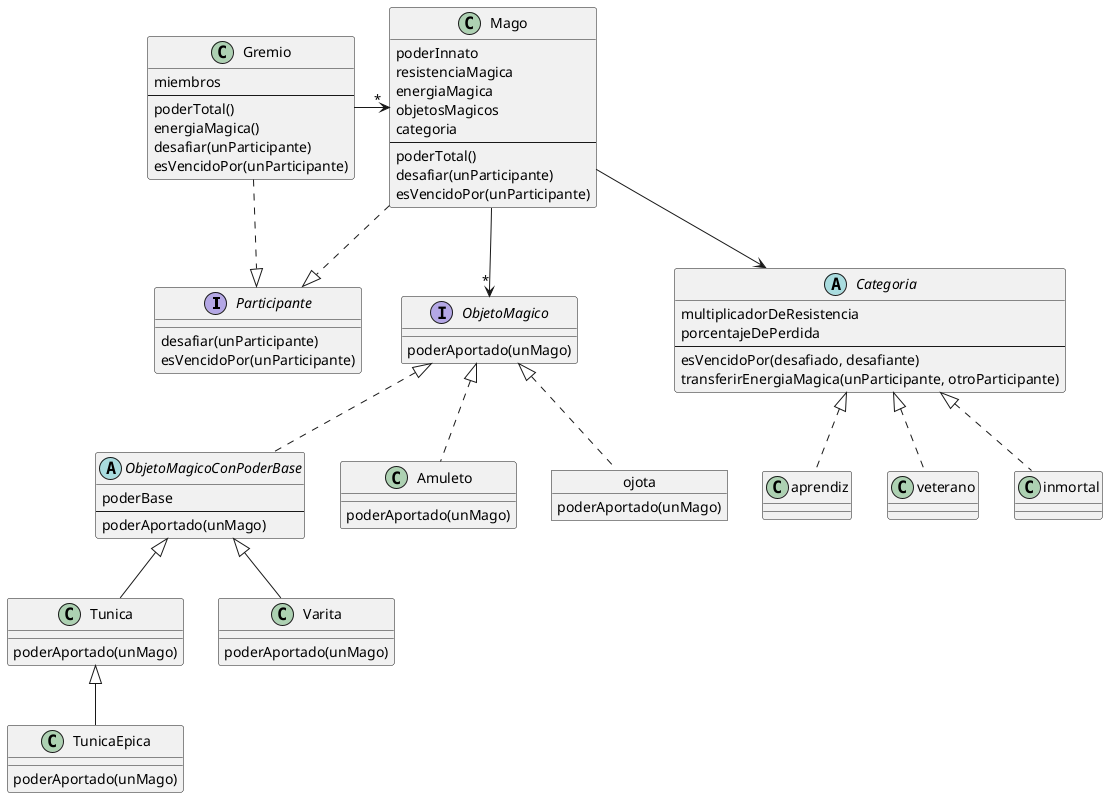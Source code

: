 @startuml torneoDeMagos

interface Participante {
    desafiar(unParticipante)
    esVencidoPor(unParticipante)
}

class Mago {
    poderInnato
    resistenciaMagica
    energiaMagica
    objetosMagicos
    categoria
    --
    poderTotal()
    desafiar(unParticipante)
    esVencidoPor(unParticipante)
}

class Gremio {
    miembros
    --
    poderTotal()
    energiaMagica()
    desafiar(unParticipante)
    esVencidoPor(unParticipante)
}

abstract class Categoria {
    multiplicadorDeResistencia
    porcentajeDePerdida
    --
    esVencidoPor(desafiado, desafiante)
    transferirEnergiaMagica(unParticipante, otroParticipante)
}

interface ObjetoMagico {
    poderAportado(unMago)
}

abstract class ObjetoMagicoConPoderBase {
    poderBase
    --
    poderAportado(unMago)
}

class Varita {
    poderAportado(unMago)
}

class Tunica {
    poderAportado(unMago)
}

class TunicaEpica {
    poderAportado(unMago)
}

class Amuleto {
    poderAportado(unMago)
}

object ojota {
    poderAportado(unMago)
}

Mago ..|> Participante
Gremio ..|> Participante
Gremio -> "*" Mago

Mago --> "*" ObjetoMagico
Mago --> Categoria

Amuleto .u.|> ObjetoMagico
ojota .u.|> ObjetoMagico
ObjetoMagicoConPoderBase .u.|> ObjetoMagico

Varita -u-|> ObjetoMagicoConPoderBase
Tunica -u-|> ObjetoMagicoConPoderBase
TunicaEpica -u-|> Tunica

aprendiz .u.|> Categoria
veterano .u.|> Categoria
inmortal .u.|> Categoria

@enduml